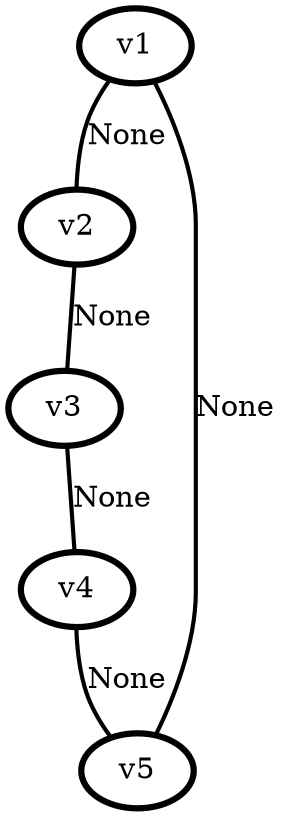 graph G {
    0 [penwidth=3,label="v1",fontcolor="Black"]
    1 [penwidth=3,label="v2",fontcolor="Black"]
    2 [penwidth=3,label="v3",fontcolor="Black"]
    3 [penwidth=3,label="v4",fontcolor="Black"]
    4 [penwidth=3,label="v5",fontcolor="Black"]

    0--1 [penwidth=2,label="None"]
    1--2 [penwidth=2,label="None"]
    2--3 [penwidth=2,label="None"]
    3--4 [penwidth=2,label="None"]
    0--4 [penwidth=2,label="None"]
}